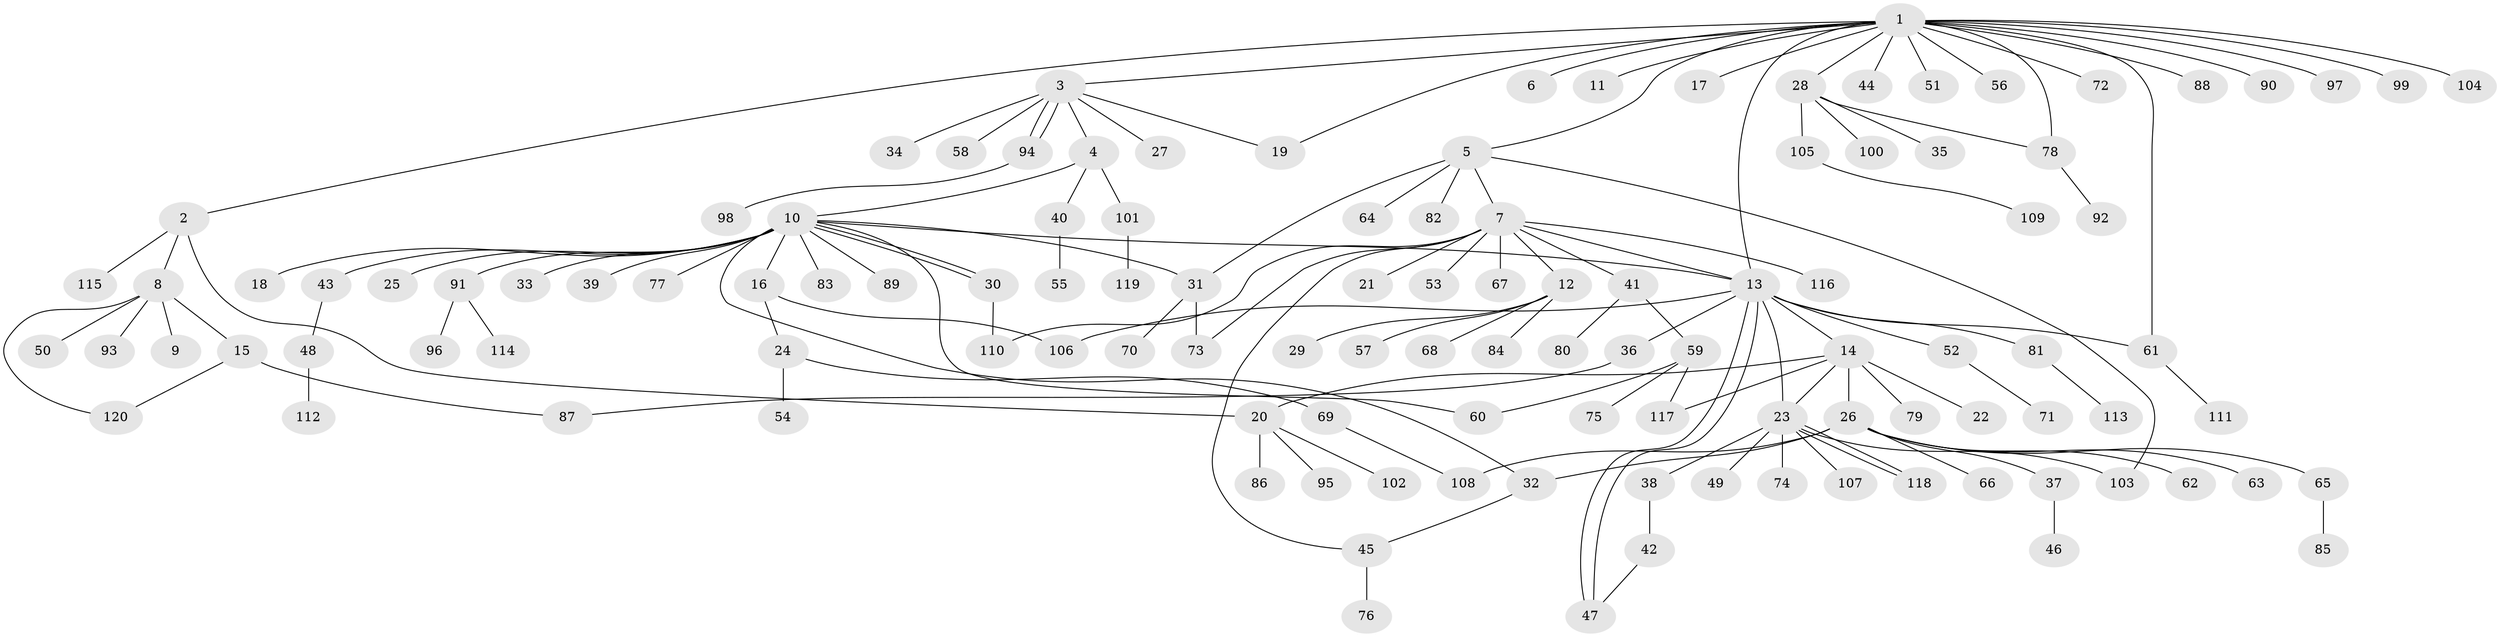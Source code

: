 // coarse degree distribution, {1: 0.6666666666666666, 6: 0.027777777777777776, 2: 0.2222222222222222, 5: 0.027777777777777776, 15: 0.027777777777777776, 14: 0.027777777777777776}
// Generated by graph-tools (version 1.1) at 2025/50/03/04/25 21:50:24]
// undirected, 120 vertices, 143 edges
graph export_dot {
graph [start="1"]
  node [color=gray90,style=filled];
  1;
  2;
  3;
  4;
  5;
  6;
  7;
  8;
  9;
  10;
  11;
  12;
  13;
  14;
  15;
  16;
  17;
  18;
  19;
  20;
  21;
  22;
  23;
  24;
  25;
  26;
  27;
  28;
  29;
  30;
  31;
  32;
  33;
  34;
  35;
  36;
  37;
  38;
  39;
  40;
  41;
  42;
  43;
  44;
  45;
  46;
  47;
  48;
  49;
  50;
  51;
  52;
  53;
  54;
  55;
  56;
  57;
  58;
  59;
  60;
  61;
  62;
  63;
  64;
  65;
  66;
  67;
  68;
  69;
  70;
  71;
  72;
  73;
  74;
  75;
  76;
  77;
  78;
  79;
  80;
  81;
  82;
  83;
  84;
  85;
  86;
  87;
  88;
  89;
  90;
  91;
  92;
  93;
  94;
  95;
  96;
  97;
  98;
  99;
  100;
  101;
  102;
  103;
  104;
  105;
  106;
  107;
  108;
  109;
  110;
  111;
  112;
  113;
  114;
  115;
  116;
  117;
  118;
  119;
  120;
  1 -- 2;
  1 -- 3;
  1 -- 5;
  1 -- 6;
  1 -- 11;
  1 -- 13;
  1 -- 17;
  1 -- 19;
  1 -- 28;
  1 -- 44;
  1 -- 51;
  1 -- 56;
  1 -- 61;
  1 -- 72;
  1 -- 78;
  1 -- 88;
  1 -- 90;
  1 -- 97;
  1 -- 99;
  1 -- 104;
  2 -- 8;
  2 -- 20;
  2 -- 115;
  3 -- 4;
  3 -- 19;
  3 -- 27;
  3 -- 34;
  3 -- 58;
  3 -- 94;
  3 -- 94;
  4 -- 10;
  4 -- 40;
  4 -- 101;
  5 -- 7;
  5 -- 31;
  5 -- 64;
  5 -- 82;
  5 -- 103;
  7 -- 12;
  7 -- 13;
  7 -- 21;
  7 -- 41;
  7 -- 45;
  7 -- 53;
  7 -- 67;
  7 -- 73;
  7 -- 110;
  7 -- 116;
  8 -- 9;
  8 -- 15;
  8 -- 50;
  8 -- 93;
  8 -- 120;
  10 -- 13;
  10 -- 16;
  10 -- 18;
  10 -- 25;
  10 -- 30;
  10 -- 30;
  10 -- 31;
  10 -- 32;
  10 -- 33;
  10 -- 39;
  10 -- 43;
  10 -- 60;
  10 -- 77;
  10 -- 83;
  10 -- 89;
  10 -- 91;
  12 -- 29;
  12 -- 57;
  12 -- 68;
  12 -- 84;
  13 -- 14;
  13 -- 23;
  13 -- 36;
  13 -- 47;
  13 -- 47;
  13 -- 52;
  13 -- 61;
  13 -- 81;
  13 -- 106;
  14 -- 20;
  14 -- 22;
  14 -- 23;
  14 -- 26;
  14 -- 79;
  14 -- 117;
  15 -- 87;
  15 -- 120;
  16 -- 24;
  16 -- 106;
  20 -- 86;
  20 -- 95;
  20 -- 102;
  23 -- 38;
  23 -- 49;
  23 -- 74;
  23 -- 103;
  23 -- 107;
  23 -- 118;
  23 -- 118;
  24 -- 54;
  24 -- 69;
  26 -- 32;
  26 -- 37;
  26 -- 62;
  26 -- 63;
  26 -- 65;
  26 -- 66;
  26 -- 108;
  28 -- 35;
  28 -- 78;
  28 -- 100;
  28 -- 105;
  30 -- 110;
  31 -- 70;
  31 -- 73;
  32 -- 45;
  36 -- 87;
  37 -- 46;
  38 -- 42;
  40 -- 55;
  41 -- 59;
  41 -- 80;
  42 -- 47;
  43 -- 48;
  45 -- 76;
  48 -- 112;
  52 -- 71;
  59 -- 60;
  59 -- 75;
  59 -- 117;
  61 -- 111;
  65 -- 85;
  69 -- 108;
  78 -- 92;
  81 -- 113;
  91 -- 96;
  91 -- 114;
  94 -- 98;
  101 -- 119;
  105 -- 109;
}
